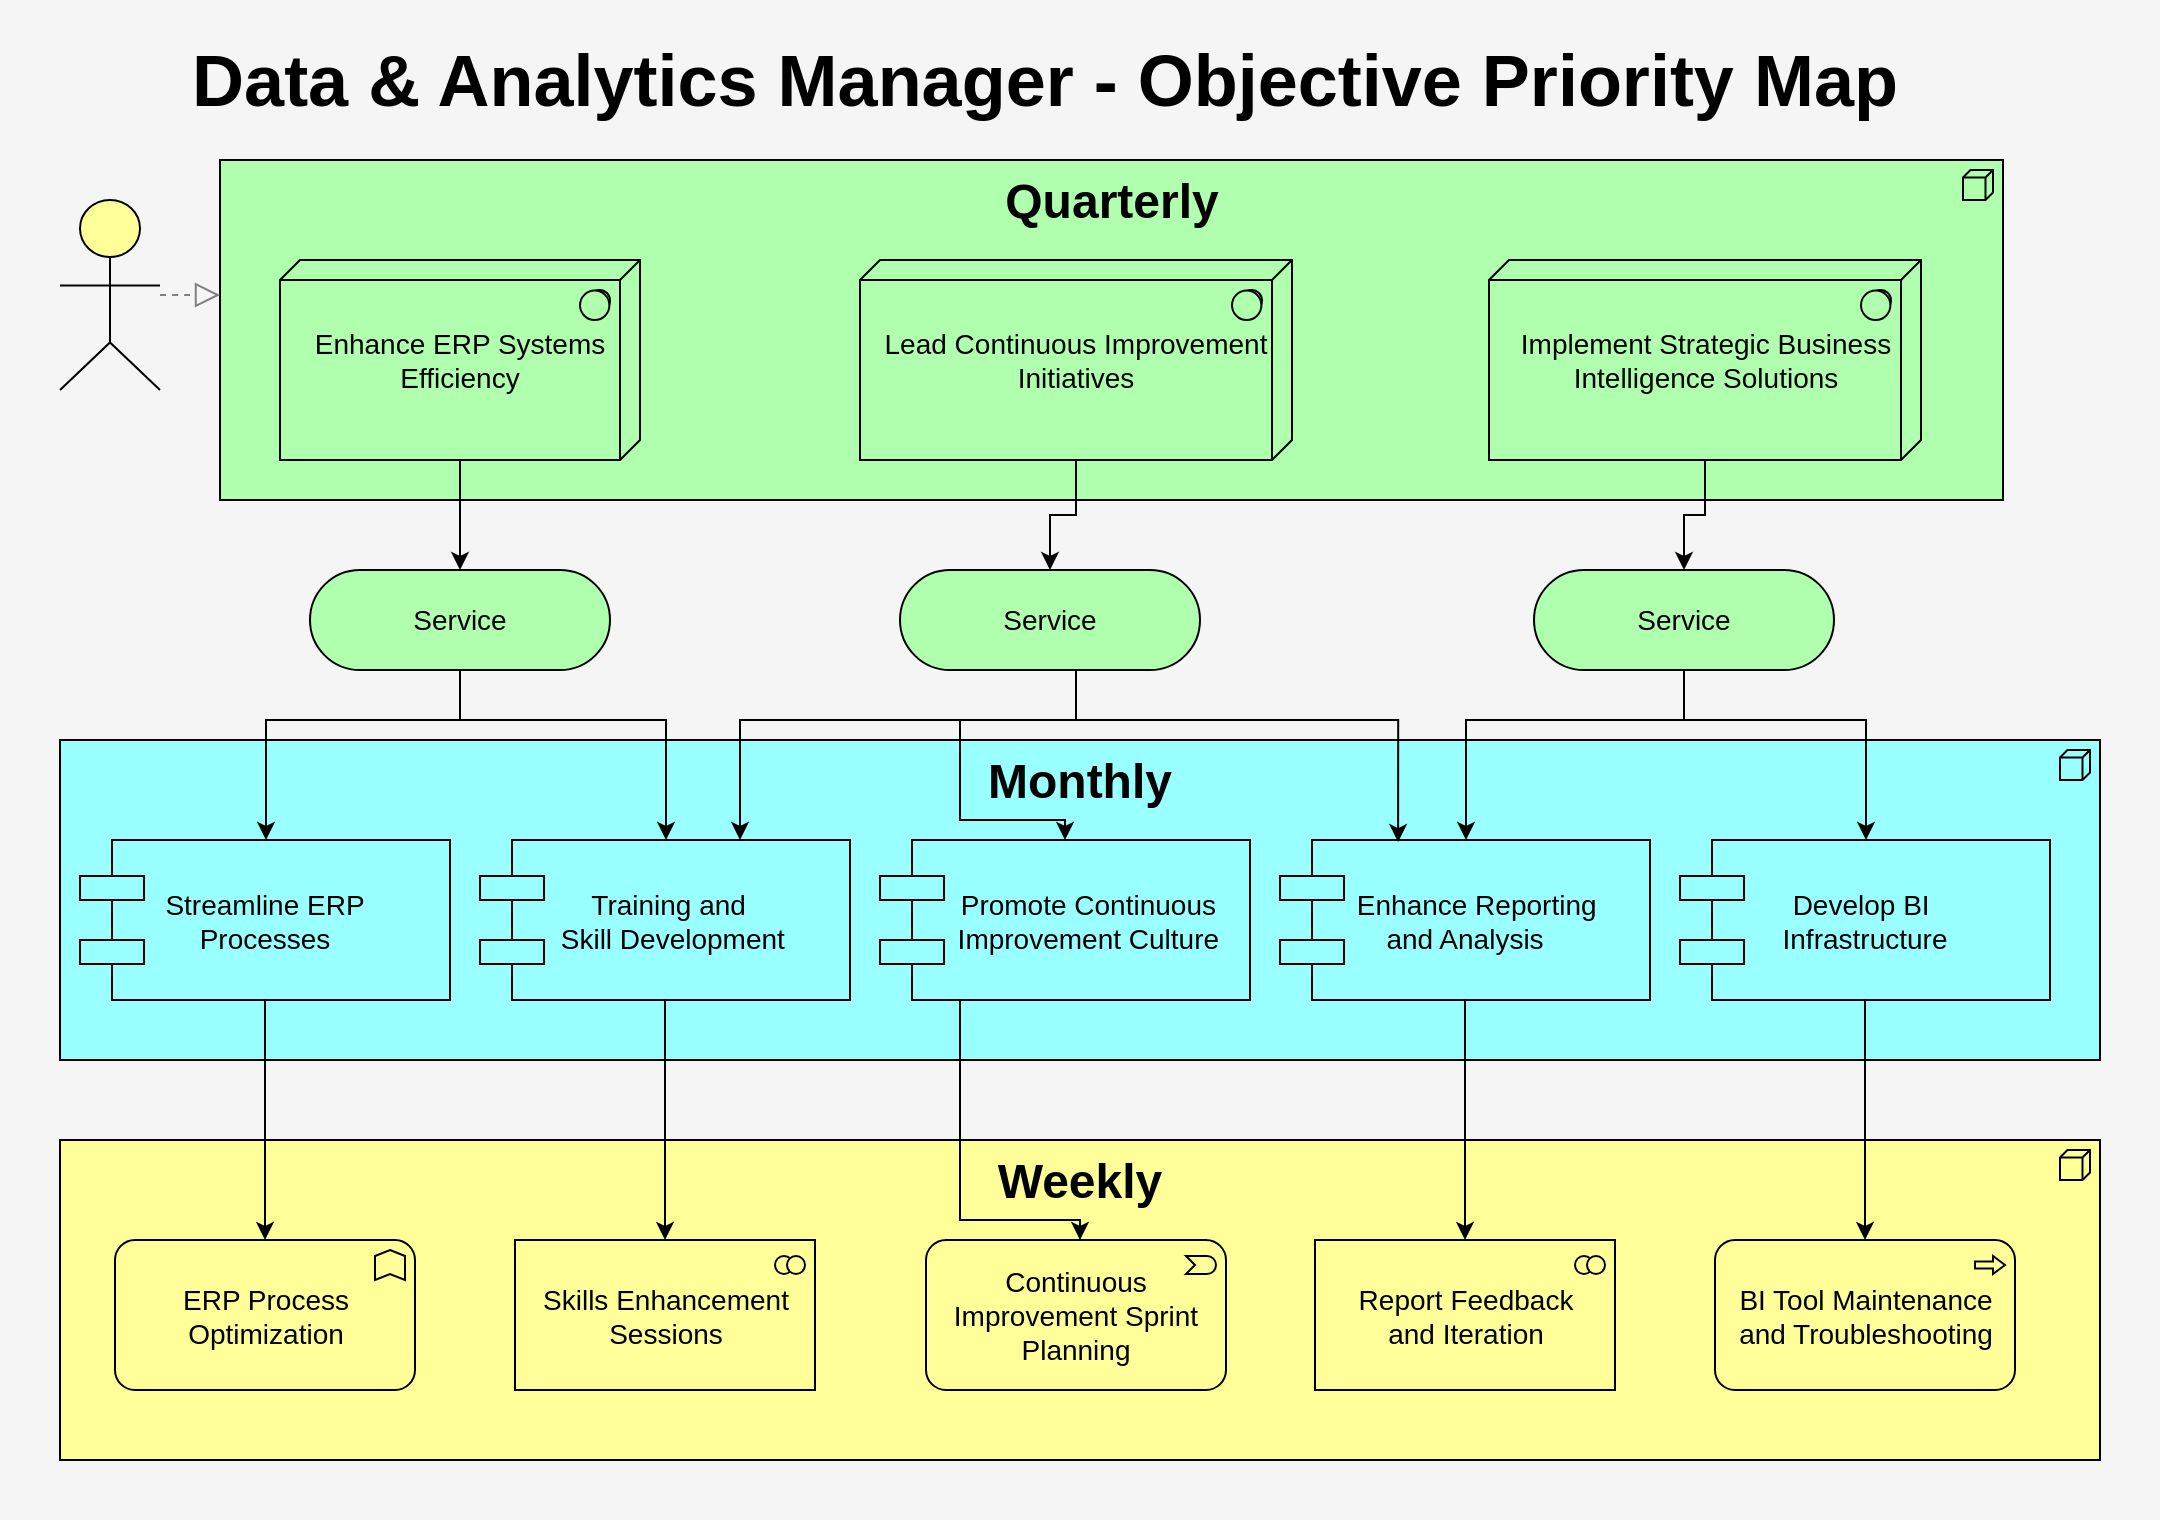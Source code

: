 <mxfile version="24.2.1" type="github">
  <diagram id="6I0OCvxSQrVGMHxT2VVA" name="Page-1">
    <mxGraphModel dx="1242" dy="639" grid="1" gridSize="10" guides="1" tooltips="1" connect="1" arrows="1" fold="1" page="1" pageScale="1" pageWidth="850" pageHeight="1100" math="0" shadow="0">
      <root>
        <mxCell id="0" />
        <mxCell id="1" parent="0" />
        <mxCell id="dKdSaXE48SgPbhcamS2K-32" value="" style="whiteSpace=wrap;html=1;strokeColor=none;strokeWidth=1;fillColor=#f5f5f5;fontSize=14;" parent="1" vertex="1">
          <mxGeometry x="210" y="250" width="1080" height="760" as="geometry" />
        </mxCell>
        <mxCell id="cJwUkMUAY5hwGtLHPsOM-2" value="&lt;b&gt;&lt;font style=&quot;font-size: 24px;&quot;&gt;Monthly&lt;/font&gt;&lt;/b&gt;" style="html=1;whiteSpace=wrap;fillColor=#99FFFF;shape=mxgraph.archimate3.application;appType=node;archiType=square;fontSize=14;verticalAlign=top;" parent="1" vertex="1">
          <mxGeometry x="240" y="620" width="1020" height="160" as="geometry" />
        </mxCell>
        <mxCell id="cJwUkMUAY5hwGtLHPsOM-8" value="&lt;b&gt;&lt;font style=&quot;font-size: 24px;&quot;&gt;Weekly&lt;/font&gt;&lt;/b&gt;" style="html=1;whiteSpace=wrap;fillColor=#FFFF99;shape=mxgraph.archimate3.application;appType=node;archiType=square;fontSize=14;verticalAlign=top;" parent="1" vertex="1">
          <mxGeometry x="240" y="820" width="1020" height="160" as="geometry" />
        </mxCell>
        <mxCell id="dKdSaXE48SgPbhcamS2K-33" value="&lt;b&gt;&lt;font style=&quot;font-size: 24px;&quot;&gt;Quarterly&lt;/font&gt;&lt;/b&gt;" style="html=1;whiteSpace=wrap;fillColor=#AFFFAF;shape=mxgraph.archimate3.application;appType=node;archiType=square;fontSize=14;verticalAlign=top;" parent="1" vertex="1">
          <mxGeometry x="320" y="330" width="891.5" height="170" as="geometry" />
        </mxCell>
        <mxCell id="dKdSaXE48SgPbhcamS2K-35" value="&lt;div&gt;Enhance ERP Systems Efficiency&lt;/div&gt;" style="html=1;whiteSpace=wrap;fillColor=#AFFFAF;shape=mxgraph.archimate3.tech;techType=sysSw;fontSize=14;" parent="1" vertex="1">
          <mxGeometry x="350" y="380" width="180" height="100" as="geometry" />
        </mxCell>
        <mxCell id="cJwUkMUAY5hwGtLHPsOM-4" value="" style="edgeStyle=orthogonalEdgeStyle;rounded=0;orthogonalLoop=1;jettySize=auto;html=1;" parent="1" source="dKdSaXE48SgPbhcamS2K-35" target="dKdSaXE48SgPbhcamS2K-40" edge="1">
          <mxGeometry relative="1" as="geometry">
            <mxPoint x="469" y="820" as="sourcePoint" />
            <mxPoint x="460" y="730" as="targetPoint" />
          </mxGeometry>
        </mxCell>
        <mxCell id="81-oyOtyC6VWDLq8O7J1-5" value="" style="edgeStyle=orthogonalEdgeStyle;rounded=0;orthogonalLoop=1;jettySize=auto;html=1;" parent="1" source="dKdSaXE48SgPbhcamS2K-37" target="dKdSaXE48SgPbhcamS2K-45" edge="1">
          <mxGeometry relative="1" as="geometry" />
        </mxCell>
        <mxCell id="dKdSaXE48SgPbhcamS2K-37" value="&lt;div&gt;Lead Continuous Improvement Initiatives&lt;/div&gt;" style="html=1;whiteSpace=wrap;fillColor=#AFFFAF;shape=mxgraph.archimate3.tech;techType=sysSw;fontSize=14;" parent="1" vertex="1">
          <mxGeometry x="640" y="380" width="216" height="100" as="geometry" />
        </mxCell>
        <mxCell id="81-oyOtyC6VWDLq8O7J1-8" style="edgeStyle=orthogonalEdgeStyle;rounded=0;orthogonalLoop=1;jettySize=auto;html=1;" parent="1" source="dKdSaXE48SgPbhcamS2K-40" target="dKdSaXE48SgPbhcamS2K-47" edge="1">
          <mxGeometry relative="1" as="geometry">
            <Array as="points">
              <mxPoint x="440" y="610" />
              <mxPoint x="343" y="610" />
            </Array>
          </mxGeometry>
        </mxCell>
        <mxCell id="81-oyOtyC6VWDLq8O7J1-9" style="edgeStyle=orthogonalEdgeStyle;rounded=0;orthogonalLoop=1;jettySize=auto;html=1;" parent="1" source="dKdSaXE48SgPbhcamS2K-40" target="dKdSaXE48SgPbhcamS2K-49" edge="1">
          <mxGeometry relative="1" as="geometry">
            <Array as="points">
              <mxPoint x="440" y="610" />
              <mxPoint x="543" y="610" />
            </Array>
          </mxGeometry>
        </mxCell>
        <mxCell id="dKdSaXE48SgPbhcamS2K-40" value="Service" style="html=1;whiteSpace=wrap;fillColor=#AFFFAF;shape=mxgraph.archimate3.service;fontSize=14;" parent="1" vertex="1">
          <mxGeometry x="365" y="535" width="150" height="50" as="geometry" />
        </mxCell>
        <mxCell id="81-oyOtyC6VWDLq8O7J1-10" style="edgeStyle=orthogonalEdgeStyle;rounded=0;orthogonalLoop=1;jettySize=auto;html=1;entryX=0.5;entryY=0;entryDx=0;entryDy=0;" parent="1" target="dKdSaXE48SgPbhcamS2K-51" edge="1">
          <mxGeometry relative="1" as="geometry">
            <mxPoint x="750" y="610" as="sourcePoint" />
            <Array as="points">
              <mxPoint x="690" y="610" />
              <mxPoint x="690" y="660" />
              <mxPoint x="743" y="660" />
            </Array>
          </mxGeometry>
        </mxCell>
        <mxCell id="81-oyOtyC6VWDLq8O7J1-11" style="edgeStyle=orthogonalEdgeStyle;rounded=0;orthogonalLoop=1;jettySize=auto;html=1;" parent="1" source="dKdSaXE48SgPbhcamS2K-45" target="dKdSaXE48SgPbhcamS2K-49" edge="1">
          <mxGeometry relative="1" as="geometry">
            <Array as="points">
              <mxPoint x="748" y="610" />
              <mxPoint x="580" y="610" />
            </Array>
          </mxGeometry>
        </mxCell>
        <mxCell id="dKdSaXE48SgPbhcamS2K-45" value="Service" style="html=1;whiteSpace=wrap;fillColor=#AFFFAF;shape=mxgraph.archimate3.service;fontSize=14;" parent="1" vertex="1">
          <mxGeometry x="660" y="535" width="150" height="50" as="geometry" />
        </mxCell>
        <mxCell id="81-oyOtyC6VWDLq8O7J1-20" style="edgeStyle=orthogonalEdgeStyle;rounded=0;orthogonalLoop=1;jettySize=auto;html=1;" parent="1" source="dKdSaXE48SgPbhcamS2K-47" target="dKdSaXE48SgPbhcamS2K-54" edge="1">
          <mxGeometry relative="1" as="geometry" />
        </mxCell>
        <mxCell id="dKdSaXE48SgPbhcamS2K-47" value="Streamline ERP&#xa;Processes" style="shape=component;align=center;fillColor=#99ffff;gradientColor=none;fontSize=14;" parent="1" vertex="1">
          <mxGeometry x="250" y="670" width="185" height="80" as="geometry" />
        </mxCell>
        <mxCell id="81-oyOtyC6VWDLq8O7J1-22" style="edgeStyle=orthogonalEdgeStyle;rounded=0;orthogonalLoop=1;jettySize=auto;html=1;" parent="1" source="dKdSaXE48SgPbhcamS2K-49" target="dKdSaXE48SgPbhcamS2K-55" edge="1">
          <mxGeometry relative="1" as="geometry" />
        </mxCell>
        <mxCell id="dKdSaXE48SgPbhcamS2K-49" value="  Training and &#xa;  Skill Development" style="shape=component;align=center;fillColor=#99ffff;gradientColor=none;fontSize=14;" parent="1" vertex="1">
          <mxGeometry x="450" y="670" width="185" height="80" as="geometry" />
        </mxCell>
        <mxCell id="81-oyOtyC6VWDLq8O7J1-21" style="edgeStyle=orthogonalEdgeStyle;rounded=0;orthogonalLoop=1;jettySize=auto;html=1;" parent="1" source="dKdSaXE48SgPbhcamS2K-51" target="dKdSaXE48SgPbhcamS2K-56" edge="1">
          <mxGeometry relative="1" as="geometry">
            <Array as="points">
              <mxPoint x="690" y="860" />
              <mxPoint x="750" y="860" />
            </Array>
          </mxGeometry>
        </mxCell>
        <mxCell id="dKdSaXE48SgPbhcamS2K-51" value="      Promote Continuous&#xa;      Improvement Culture" style="shape=component;align=center;fillColor=#99ffff;gradientColor=none;fontSize=14;" parent="1" vertex="1">
          <mxGeometry x="650" y="670" width="185" height="80" as="geometry" />
        </mxCell>
        <mxCell id="81-oyOtyC6VWDLq8O7J1-24" style="edgeStyle=orthogonalEdgeStyle;rounded=0;orthogonalLoop=1;jettySize=auto;html=1;" parent="1" source="dKdSaXE48SgPbhcamS2K-53" target="81-oyOtyC6VWDLq8O7J1-23" edge="1">
          <mxGeometry relative="1" as="geometry" />
        </mxCell>
        <mxCell id="dKdSaXE48SgPbhcamS2K-53" value="   Enhance Reporting&#xa;and Analysis" style="shape=component;align=center;fillColor=#99ffff;gradientColor=none;fontSize=14;" parent="1" vertex="1">
          <mxGeometry x="850" y="670" width="185" height="80" as="geometry" />
        </mxCell>
        <mxCell id="dKdSaXE48SgPbhcamS2K-54" value="ERP Process Optimization" style="html=1;whiteSpace=wrap;fillColor=#ffff99;shape=mxgraph.archimate3.application;appType=func;archiType=rounded;fontSize=14;" parent="1" vertex="1">
          <mxGeometry x="267.5" y="870" width="150" height="75" as="geometry" />
        </mxCell>
        <mxCell id="dKdSaXE48SgPbhcamS2K-55" value="Skills Enhancement Sessions" style="html=1;whiteSpace=wrap;fillColor=#ffff99;shape=mxgraph.archimate3.application;appType=collab;archiType=square;fontSize=14;" parent="1" vertex="1">
          <mxGeometry x="467.5" y="870" width="150" height="75" as="geometry" />
        </mxCell>
        <mxCell id="dKdSaXE48SgPbhcamS2K-56" value="Continuous Improvement Sprint Planning" style="html=1;whiteSpace=wrap;fillColor=#ffff99;shape=mxgraph.archimate3.application;appType=event;archiType=rounded;fontSize=14;" parent="1" vertex="1">
          <mxGeometry x="673" y="870" width="150" height="75" as="geometry" />
        </mxCell>
        <mxCell id="dKdSaXE48SgPbhcamS2K-57" value="&lt;div&gt;BI Tool Maintenance&lt;/div&gt;&lt;div&gt;and Troubleshooting&lt;/div&gt;" style="html=1;whiteSpace=wrap;fillColor=#ffff99;shape=mxgraph.archimate3.application;appType=proc;archiType=rounded;fontSize=14;" parent="1" vertex="1">
          <mxGeometry x="1067.5" y="870" width="150" height="75" as="geometry" />
        </mxCell>
        <mxCell id="dKdSaXE48SgPbhcamS2K-61" style="edgeStyle=elbowEdgeStyle;rounded=1;elbow=vertical;html=1;dashed=1;startSize=10;endArrow=block;endFill=0;endSize=10;jettySize=auto;orthogonalLoop=1;strokeColor=#808080;fontSize=14;" parent="1" source="dKdSaXE48SgPbhcamS2K-62" target="dKdSaXE48SgPbhcamS2K-33" edge="1">
          <mxGeometry relative="1" as="geometry" />
        </mxCell>
        <mxCell id="dKdSaXE48SgPbhcamS2K-62" value="" style="html=1;whiteSpace=wrap;fillColor=#ffff99;shape=mxgraph.archimate3.actor;fontSize=14;" parent="1" vertex="1">
          <mxGeometry x="240" y="350" width="50" height="95" as="geometry" />
        </mxCell>
        <mxCell id="dKdSaXE48SgPbhcamS2K-63" value="&lt;font style=&quot;font-size: 36px;&quot;&gt;Data &amp;amp; Analytics Manager - Objective Priority Map&lt;/font&gt;" style="text;strokeColor=none;fillColor=none;html=1;fontSize=24;fontStyle=1;verticalAlign=middle;align=center;" parent="1" vertex="1">
          <mxGeometry x="246.5" y="270" width="970" height="40" as="geometry" />
        </mxCell>
        <mxCell id="81-oyOtyC6VWDLq8O7J1-6" value="" style="edgeStyle=orthogonalEdgeStyle;rounded=0;orthogonalLoop=1;jettySize=auto;html=1;" parent="1" source="81-oyOtyC6VWDLq8O7J1-1" target="81-oyOtyC6VWDLq8O7J1-2" edge="1">
          <mxGeometry relative="1" as="geometry" />
        </mxCell>
        <mxCell id="81-oyOtyC6VWDLq8O7J1-1" value="&lt;div&gt;Implement Strategic Business Intelligence Solutions&lt;/div&gt;" style="html=1;whiteSpace=wrap;fillColor=#AFFFAF;shape=mxgraph.archimate3.tech;techType=sysSw;fontSize=14;" parent="1" vertex="1">
          <mxGeometry x="954.5" y="380" width="216" height="100" as="geometry" />
        </mxCell>
        <mxCell id="81-oyOtyC6VWDLq8O7J1-14" style="edgeStyle=orthogonalEdgeStyle;rounded=0;orthogonalLoop=1;jettySize=auto;html=1;" parent="1" source="81-oyOtyC6VWDLq8O7J1-2" target="81-oyOtyC6VWDLq8O7J1-7" edge="1">
          <mxGeometry relative="1" as="geometry">
            <Array as="points">
              <mxPoint x="1052" y="610" />
              <mxPoint x="1143" y="610" />
            </Array>
          </mxGeometry>
        </mxCell>
        <mxCell id="81-oyOtyC6VWDLq8O7J1-15" style="edgeStyle=orthogonalEdgeStyle;rounded=0;orthogonalLoop=1;jettySize=auto;html=1;" parent="1" source="81-oyOtyC6VWDLq8O7J1-2" target="dKdSaXE48SgPbhcamS2K-53" edge="1">
          <mxGeometry relative="1" as="geometry">
            <Array as="points">
              <mxPoint x="1052" y="610" />
              <mxPoint x="943" y="610" />
            </Array>
          </mxGeometry>
        </mxCell>
        <mxCell id="81-oyOtyC6VWDLq8O7J1-2" value="Service" style="html=1;whiteSpace=wrap;fillColor=#AFFFAF;shape=mxgraph.archimate3.service;fontSize=14;" parent="1" vertex="1">
          <mxGeometry x="977" y="535" width="150" height="50" as="geometry" />
        </mxCell>
        <mxCell id="81-oyOtyC6VWDLq8O7J1-19" style="edgeStyle=orthogonalEdgeStyle;rounded=0;orthogonalLoop=1;jettySize=auto;html=1;" parent="1" source="81-oyOtyC6VWDLq8O7J1-7" target="dKdSaXE48SgPbhcamS2K-57" edge="1">
          <mxGeometry relative="1" as="geometry" />
        </mxCell>
        <mxCell id="81-oyOtyC6VWDLq8O7J1-7" value="Develop BI &#xa;Infrastructure" style="shape=component;align=center;fillColor=#99ffff;gradientColor=none;fontSize=14;" parent="1" vertex="1">
          <mxGeometry x="1050" y="670" width="185" height="80" as="geometry" />
        </mxCell>
        <mxCell id="81-oyOtyC6VWDLq8O7J1-17" style="edgeStyle=orthogonalEdgeStyle;rounded=0;orthogonalLoop=1;jettySize=auto;html=1;entryX=0.33;entryY=0.013;entryDx=0;entryDy=0;entryPerimeter=0;" parent="1" edge="1">
          <mxGeometry relative="1" as="geometry">
            <mxPoint x="748" y="585.0" as="sourcePoint" />
            <mxPoint x="909.05" y="671.04" as="targetPoint" />
            <Array as="points">
              <mxPoint x="748" y="610" />
              <mxPoint x="909" y="610" />
            </Array>
          </mxGeometry>
        </mxCell>
        <mxCell id="81-oyOtyC6VWDLq8O7J1-23" value="Report Feedback&lt;div&gt;and Iteration&lt;/div&gt;" style="html=1;whiteSpace=wrap;fillColor=#ffff99;shape=mxgraph.archimate3.application;appType=collab;archiType=square;fontSize=14;" parent="1" vertex="1">
          <mxGeometry x="867.5" y="870" width="150" height="75" as="geometry" />
        </mxCell>
      </root>
    </mxGraphModel>
  </diagram>
</mxfile>

